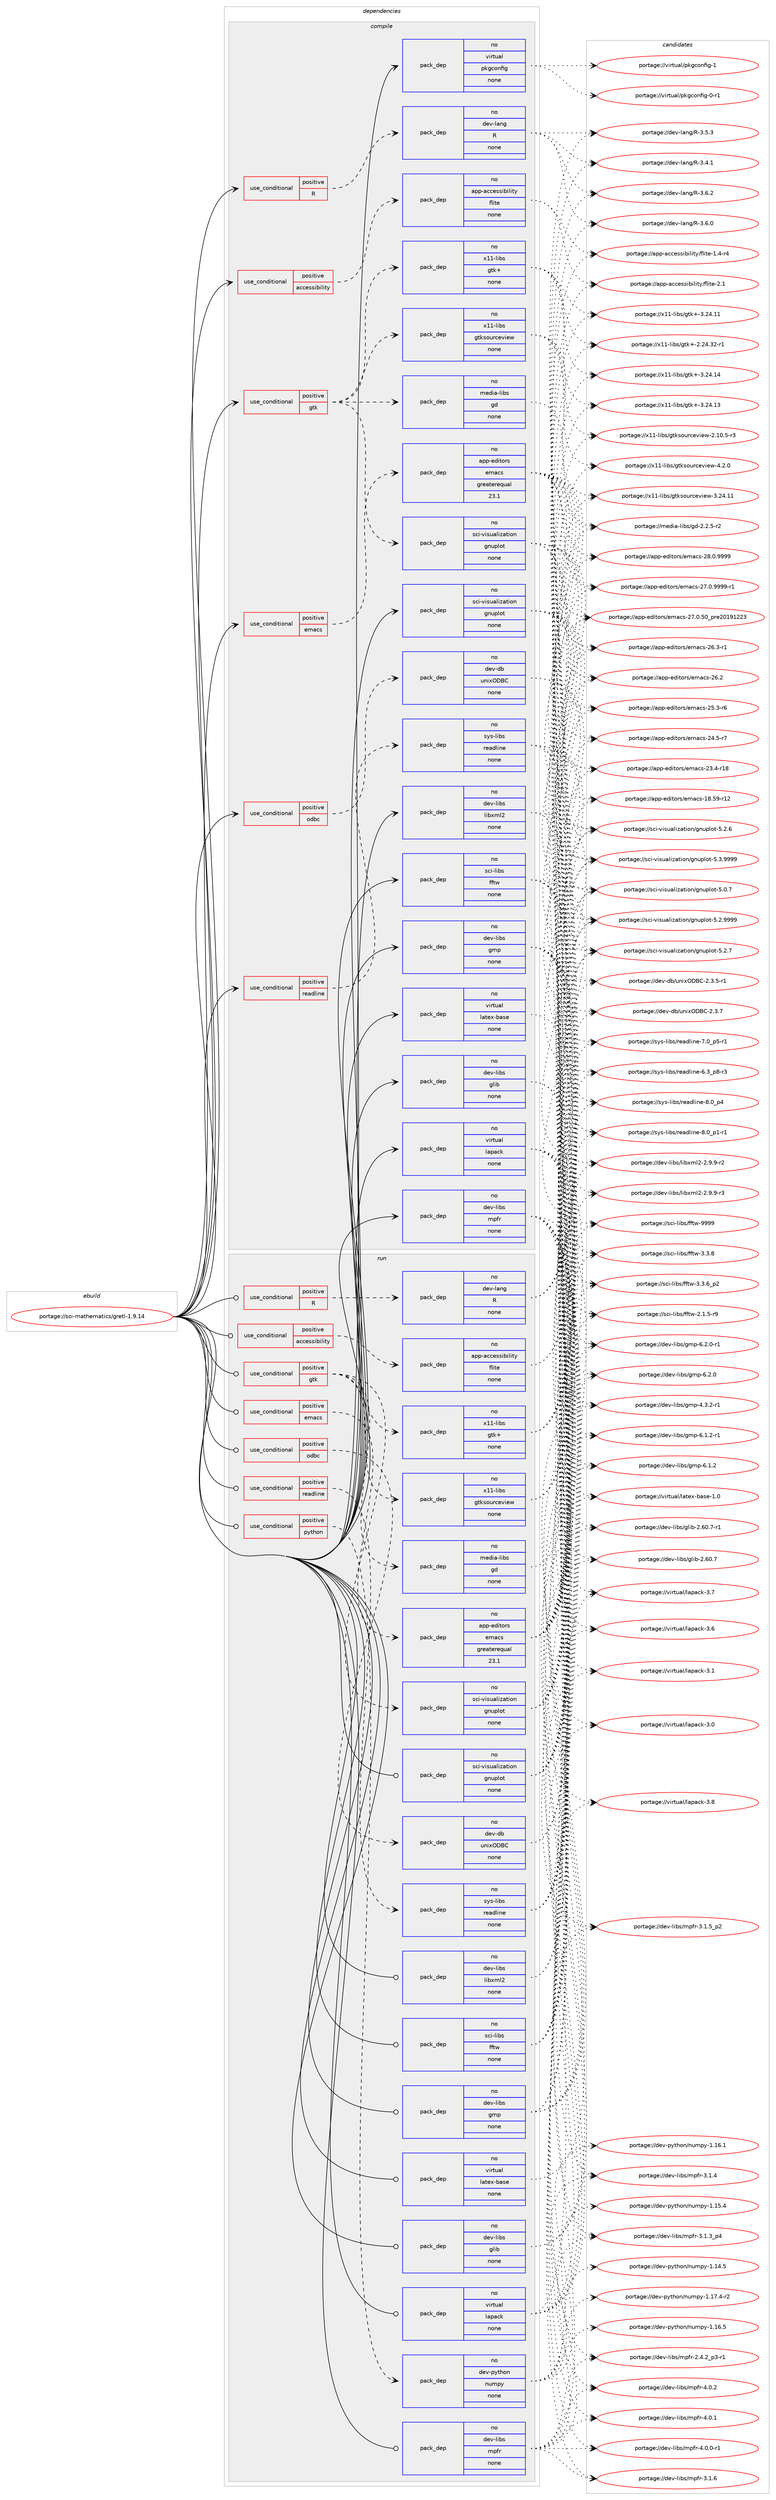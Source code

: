 digraph prolog {

# *************
# Graph options
# *************

newrank=true;
concentrate=true;
compound=true;
graph [rankdir=LR,fontname=Helvetica,fontsize=10,ranksep=1.5];#, ranksep=2.5, nodesep=0.2];
edge  [arrowhead=vee];
node  [fontname=Helvetica,fontsize=10];

# **********
# The ebuild
# **********

subgraph cluster_leftcol {
color=gray;
rank=same;
label=<<i>ebuild</i>>;
id [label="portage://sci-mathematics/gretl-1.9.14", color=red, width=4, href="../sci-mathematics/gretl-1.9.14.svg"];
}

# ****************
# The dependencies
# ****************

subgraph cluster_midcol {
color=gray;
label=<<i>dependencies</i>>;
subgraph cluster_compile {
fillcolor="#eeeeee";
style=filled;
label=<<i>compile</i>>;
subgraph cond15008 {
dependency77045 [label=<<TABLE BORDER="0" CELLBORDER="1" CELLSPACING="0" CELLPADDING="4"><TR><TD ROWSPAN="3" CELLPADDING="10">use_conditional</TD></TR><TR><TD>positive</TD></TR><TR><TD>R</TD></TR></TABLE>>, shape=none, color=red];
subgraph pack60636 {
dependency77046 [label=<<TABLE BORDER="0" CELLBORDER="1" CELLSPACING="0" CELLPADDING="4" WIDTH="220"><TR><TD ROWSPAN="6" CELLPADDING="30">pack_dep</TD></TR><TR><TD WIDTH="110">no</TD></TR><TR><TD>dev-lang</TD></TR><TR><TD>R</TD></TR><TR><TD>none</TD></TR><TR><TD></TD></TR></TABLE>>, shape=none, color=blue];
}
dependency77045:e -> dependency77046:w [weight=20,style="dashed",arrowhead="vee"];
}
id:e -> dependency77045:w [weight=20,style="solid",arrowhead="vee"];
subgraph cond15009 {
dependency77047 [label=<<TABLE BORDER="0" CELLBORDER="1" CELLSPACING="0" CELLPADDING="4"><TR><TD ROWSPAN="3" CELLPADDING="10">use_conditional</TD></TR><TR><TD>positive</TD></TR><TR><TD>accessibility</TD></TR></TABLE>>, shape=none, color=red];
subgraph pack60637 {
dependency77048 [label=<<TABLE BORDER="0" CELLBORDER="1" CELLSPACING="0" CELLPADDING="4" WIDTH="220"><TR><TD ROWSPAN="6" CELLPADDING="30">pack_dep</TD></TR><TR><TD WIDTH="110">no</TD></TR><TR><TD>app-accessibility</TD></TR><TR><TD>flite</TD></TR><TR><TD>none</TD></TR><TR><TD></TD></TR></TABLE>>, shape=none, color=blue];
}
dependency77047:e -> dependency77048:w [weight=20,style="dashed",arrowhead="vee"];
}
id:e -> dependency77047:w [weight=20,style="solid",arrowhead="vee"];
subgraph cond15010 {
dependency77049 [label=<<TABLE BORDER="0" CELLBORDER="1" CELLSPACING="0" CELLPADDING="4"><TR><TD ROWSPAN="3" CELLPADDING="10">use_conditional</TD></TR><TR><TD>positive</TD></TR><TR><TD>emacs</TD></TR></TABLE>>, shape=none, color=red];
subgraph pack60638 {
dependency77050 [label=<<TABLE BORDER="0" CELLBORDER="1" CELLSPACING="0" CELLPADDING="4" WIDTH="220"><TR><TD ROWSPAN="6" CELLPADDING="30">pack_dep</TD></TR><TR><TD WIDTH="110">no</TD></TR><TR><TD>app-editors</TD></TR><TR><TD>emacs</TD></TR><TR><TD>greaterequal</TD></TR><TR><TD>23.1</TD></TR></TABLE>>, shape=none, color=blue];
}
dependency77049:e -> dependency77050:w [weight=20,style="dashed",arrowhead="vee"];
}
id:e -> dependency77049:w [weight=20,style="solid",arrowhead="vee"];
subgraph cond15011 {
dependency77051 [label=<<TABLE BORDER="0" CELLBORDER="1" CELLSPACING="0" CELLPADDING="4"><TR><TD ROWSPAN="3" CELLPADDING="10">use_conditional</TD></TR><TR><TD>positive</TD></TR><TR><TD>gtk</TD></TR></TABLE>>, shape=none, color=red];
subgraph pack60639 {
dependency77052 [label=<<TABLE BORDER="0" CELLBORDER="1" CELLSPACING="0" CELLPADDING="4" WIDTH="220"><TR><TD ROWSPAN="6" CELLPADDING="30">pack_dep</TD></TR><TR><TD WIDTH="110">no</TD></TR><TR><TD>media-libs</TD></TR><TR><TD>gd</TD></TR><TR><TD>none</TD></TR><TR><TD></TD></TR></TABLE>>, shape=none, color=blue];
}
dependency77051:e -> dependency77052:w [weight=20,style="dashed",arrowhead="vee"];
subgraph pack60640 {
dependency77053 [label=<<TABLE BORDER="0" CELLBORDER="1" CELLSPACING="0" CELLPADDING="4" WIDTH="220"><TR><TD ROWSPAN="6" CELLPADDING="30">pack_dep</TD></TR><TR><TD WIDTH="110">no</TD></TR><TR><TD>sci-visualization</TD></TR><TR><TD>gnuplot</TD></TR><TR><TD>none</TD></TR><TR><TD></TD></TR></TABLE>>, shape=none, color=blue];
}
dependency77051:e -> dependency77053:w [weight=20,style="dashed",arrowhead="vee"];
subgraph pack60641 {
dependency77054 [label=<<TABLE BORDER="0" CELLBORDER="1" CELLSPACING="0" CELLPADDING="4" WIDTH="220"><TR><TD ROWSPAN="6" CELLPADDING="30">pack_dep</TD></TR><TR><TD WIDTH="110">no</TD></TR><TR><TD>x11-libs</TD></TR><TR><TD>gtk+</TD></TR><TR><TD>none</TD></TR><TR><TD></TD></TR></TABLE>>, shape=none, color=blue];
}
dependency77051:e -> dependency77054:w [weight=20,style="dashed",arrowhead="vee"];
subgraph pack60642 {
dependency77055 [label=<<TABLE BORDER="0" CELLBORDER="1" CELLSPACING="0" CELLPADDING="4" WIDTH="220"><TR><TD ROWSPAN="6" CELLPADDING="30">pack_dep</TD></TR><TR><TD WIDTH="110">no</TD></TR><TR><TD>x11-libs</TD></TR><TR><TD>gtksourceview</TD></TR><TR><TD>none</TD></TR><TR><TD></TD></TR></TABLE>>, shape=none, color=blue];
}
dependency77051:e -> dependency77055:w [weight=20,style="dashed",arrowhead="vee"];
}
id:e -> dependency77051:w [weight=20,style="solid",arrowhead="vee"];
subgraph cond15012 {
dependency77056 [label=<<TABLE BORDER="0" CELLBORDER="1" CELLSPACING="0" CELLPADDING="4"><TR><TD ROWSPAN="3" CELLPADDING="10">use_conditional</TD></TR><TR><TD>positive</TD></TR><TR><TD>odbc</TD></TR></TABLE>>, shape=none, color=red];
subgraph pack60643 {
dependency77057 [label=<<TABLE BORDER="0" CELLBORDER="1" CELLSPACING="0" CELLPADDING="4" WIDTH="220"><TR><TD ROWSPAN="6" CELLPADDING="30">pack_dep</TD></TR><TR><TD WIDTH="110">no</TD></TR><TR><TD>dev-db</TD></TR><TR><TD>unixODBC</TD></TR><TR><TD>none</TD></TR><TR><TD></TD></TR></TABLE>>, shape=none, color=blue];
}
dependency77056:e -> dependency77057:w [weight=20,style="dashed",arrowhead="vee"];
}
id:e -> dependency77056:w [weight=20,style="solid",arrowhead="vee"];
subgraph cond15013 {
dependency77058 [label=<<TABLE BORDER="0" CELLBORDER="1" CELLSPACING="0" CELLPADDING="4"><TR><TD ROWSPAN="3" CELLPADDING="10">use_conditional</TD></TR><TR><TD>positive</TD></TR><TR><TD>readline</TD></TR></TABLE>>, shape=none, color=red];
subgraph pack60644 {
dependency77059 [label=<<TABLE BORDER="0" CELLBORDER="1" CELLSPACING="0" CELLPADDING="4" WIDTH="220"><TR><TD ROWSPAN="6" CELLPADDING="30">pack_dep</TD></TR><TR><TD WIDTH="110">no</TD></TR><TR><TD>sys-libs</TD></TR><TR><TD>readline</TD></TR><TR><TD>none</TD></TR><TR><TD></TD></TR></TABLE>>, shape=none, color=blue];
}
dependency77058:e -> dependency77059:w [weight=20,style="dashed",arrowhead="vee"];
}
id:e -> dependency77058:w [weight=20,style="solid",arrowhead="vee"];
subgraph pack60645 {
dependency77060 [label=<<TABLE BORDER="0" CELLBORDER="1" CELLSPACING="0" CELLPADDING="4" WIDTH="220"><TR><TD ROWSPAN="6" CELLPADDING="30">pack_dep</TD></TR><TR><TD WIDTH="110">no</TD></TR><TR><TD>dev-libs</TD></TR><TR><TD>glib</TD></TR><TR><TD>none</TD></TR><TR><TD></TD></TR></TABLE>>, shape=none, color=blue];
}
id:e -> dependency77060:w [weight=20,style="solid",arrowhead="vee"];
subgraph pack60646 {
dependency77061 [label=<<TABLE BORDER="0" CELLBORDER="1" CELLSPACING="0" CELLPADDING="4" WIDTH="220"><TR><TD ROWSPAN="6" CELLPADDING="30">pack_dep</TD></TR><TR><TD WIDTH="110">no</TD></TR><TR><TD>dev-libs</TD></TR><TR><TD>gmp</TD></TR><TR><TD>none</TD></TR><TR><TD></TD></TR></TABLE>>, shape=none, color=blue];
}
id:e -> dependency77061:w [weight=20,style="solid",arrowhead="vee"];
subgraph pack60647 {
dependency77062 [label=<<TABLE BORDER="0" CELLBORDER="1" CELLSPACING="0" CELLPADDING="4" WIDTH="220"><TR><TD ROWSPAN="6" CELLPADDING="30">pack_dep</TD></TR><TR><TD WIDTH="110">no</TD></TR><TR><TD>dev-libs</TD></TR><TR><TD>libxml2</TD></TR><TR><TD>none</TD></TR><TR><TD></TD></TR></TABLE>>, shape=none, color=blue];
}
id:e -> dependency77062:w [weight=20,style="solid",arrowhead="vee"];
subgraph pack60648 {
dependency77063 [label=<<TABLE BORDER="0" CELLBORDER="1" CELLSPACING="0" CELLPADDING="4" WIDTH="220"><TR><TD ROWSPAN="6" CELLPADDING="30">pack_dep</TD></TR><TR><TD WIDTH="110">no</TD></TR><TR><TD>dev-libs</TD></TR><TR><TD>mpfr</TD></TR><TR><TD>none</TD></TR><TR><TD></TD></TR></TABLE>>, shape=none, color=blue];
}
id:e -> dependency77063:w [weight=20,style="solid",arrowhead="vee"];
subgraph pack60649 {
dependency77064 [label=<<TABLE BORDER="0" CELLBORDER="1" CELLSPACING="0" CELLPADDING="4" WIDTH="220"><TR><TD ROWSPAN="6" CELLPADDING="30">pack_dep</TD></TR><TR><TD WIDTH="110">no</TD></TR><TR><TD>sci-libs</TD></TR><TR><TD>fftw</TD></TR><TR><TD>none</TD></TR><TR><TD></TD></TR></TABLE>>, shape=none, color=blue];
}
id:e -> dependency77064:w [weight=20,style="solid",arrowhead="vee"];
subgraph pack60650 {
dependency77065 [label=<<TABLE BORDER="0" CELLBORDER="1" CELLSPACING="0" CELLPADDING="4" WIDTH="220"><TR><TD ROWSPAN="6" CELLPADDING="30">pack_dep</TD></TR><TR><TD WIDTH="110">no</TD></TR><TR><TD>sci-visualization</TD></TR><TR><TD>gnuplot</TD></TR><TR><TD>none</TD></TR><TR><TD></TD></TR></TABLE>>, shape=none, color=blue];
}
id:e -> dependency77065:w [weight=20,style="solid",arrowhead="vee"];
subgraph pack60651 {
dependency77066 [label=<<TABLE BORDER="0" CELLBORDER="1" CELLSPACING="0" CELLPADDING="4" WIDTH="220"><TR><TD ROWSPAN="6" CELLPADDING="30">pack_dep</TD></TR><TR><TD WIDTH="110">no</TD></TR><TR><TD>virtual</TD></TR><TR><TD>lapack</TD></TR><TR><TD>none</TD></TR><TR><TD></TD></TR></TABLE>>, shape=none, color=blue];
}
id:e -> dependency77066:w [weight=20,style="solid",arrowhead="vee"];
subgraph pack60652 {
dependency77067 [label=<<TABLE BORDER="0" CELLBORDER="1" CELLSPACING="0" CELLPADDING="4" WIDTH="220"><TR><TD ROWSPAN="6" CELLPADDING="30">pack_dep</TD></TR><TR><TD WIDTH="110">no</TD></TR><TR><TD>virtual</TD></TR><TR><TD>latex-base</TD></TR><TR><TD>none</TD></TR><TR><TD></TD></TR></TABLE>>, shape=none, color=blue];
}
id:e -> dependency77067:w [weight=20,style="solid",arrowhead="vee"];
subgraph pack60653 {
dependency77068 [label=<<TABLE BORDER="0" CELLBORDER="1" CELLSPACING="0" CELLPADDING="4" WIDTH="220"><TR><TD ROWSPAN="6" CELLPADDING="30">pack_dep</TD></TR><TR><TD WIDTH="110">no</TD></TR><TR><TD>virtual</TD></TR><TR><TD>pkgconfig</TD></TR><TR><TD>none</TD></TR><TR><TD></TD></TR></TABLE>>, shape=none, color=blue];
}
id:e -> dependency77068:w [weight=20,style="solid",arrowhead="vee"];
}
subgraph cluster_compileandrun {
fillcolor="#eeeeee";
style=filled;
label=<<i>compile and run</i>>;
}
subgraph cluster_run {
fillcolor="#eeeeee";
style=filled;
label=<<i>run</i>>;
subgraph cond15014 {
dependency77069 [label=<<TABLE BORDER="0" CELLBORDER="1" CELLSPACING="0" CELLPADDING="4"><TR><TD ROWSPAN="3" CELLPADDING="10">use_conditional</TD></TR><TR><TD>positive</TD></TR><TR><TD>R</TD></TR></TABLE>>, shape=none, color=red];
subgraph pack60654 {
dependency77070 [label=<<TABLE BORDER="0" CELLBORDER="1" CELLSPACING="0" CELLPADDING="4" WIDTH="220"><TR><TD ROWSPAN="6" CELLPADDING="30">pack_dep</TD></TR><TR><TD WIDTH="110">no</TD></TR><TR><TD>dev-lang</TD></TR><TR><TD>R</TD></TR><TR><TD>none</TD></TR><TR><TD></TD></TR></TABLE>>, shape=none, color=blue];
}
dependency77069:e -> dependency77070:w [weight=20,style="dashed",arrowhead="vee"];
}
id:e -> dependency77069:w [weight=20,style="solid",arrowhead="odot"];
subgraph cond15015 {
dependency77071 [label=<<TABLE BORDER="0" CELLBORDER="1" CELLSPACING="0" CELLPADDING="4"><TR><TD ROWSPAN="3" CELLPADDING="10">use_conditional</TD></TR><TR><TD>positive</TD></TR><TR><TD>accessibility</TD></TR></TABLE>>, shape=none, color=red];
subgraph pack60655 {
dependency77072 [label=<<TABLE BORDER="0" CELLBORDER="1" CELLSPACING="0" CELLPADDING="4" WIDTH="220"><TR><TD ROWSPAN="6" CELLPADDING="30">pack_dep</TD></TR><TR><TD WIDTH="110">no</TD></TR><TR><TD>app-accessibility</TD></TR><TR><TD>flite</TD></TR><TR><TD>none</TD></TR><TR><TD></TD></TR></TABLE>>, shape=none, color=blue];
}
dependency77071:e -> dependency77072:w [weight=20,style="dashed",arrowhead="vee"];
}
id:e -> dependency77071:w [weight=20,style="solid",arrowhead="odot"];
subgraph cond15016 {
dependency77073 [label=<<TABLE BORDER="0" CELLBORDER="1" CELLSPACING="0" CELLPADDING="4"><TR><TD ROWSPAN="3" CELLPADDING="10">use_conditional</TD></TR><TR><TD>positive</TD></TR><TR><TD>emacs</TD></TR></TABLE>>, shape=none, color=red];
subgraph pack60656 {
dependency77074 [label=<<TABLE BORDER="0" CELLBORDER="1" CELLSPACING="0" CELLPADDING="4" WIDTH="220"><TR><TD ROWSPAN="6" CELLPADDING="30">pack_dep</TD></TR><TR><TD WIDTH="110">no</TD></TR><TR><TD>app-editors</TD></TR><TR><TD>emacs</TD></TR><TR><TD>greaterequal</TD></TR><TR><TD>23.1</TD></TR></TABLE>>, shape=none, color=blue];
}
dependency77073:e -> dependency77074:w [weight=20,style="dashed",arrowhead="vee"];
}
id:e -> dependency77073:w [weight=20,style="solid",arrowhead="odot"];
subgraph cond15017 {
dependency77075 [label=<<TABLE BORDER="0" CELLBORDER="1" CELLSPACING="0" CELLPADDING="4"><TR><TD ROWSPAN="3" CELLPADDING="10">use_conditional</TD></TR><TR><TD>positive</TD></TR><TR><TD>gtk</TD></TR></TABLE>>, shape=none, color=red];
subgraph pack60657 {
dependency77076 [label=<<TABLE BORDER="0" CELLBORDER="1" CELLSPACING="0" CELLPADDING="4" WIDTH="220"><TR><TD ROWSPAN="6" CELLPADDING="30">pack_dep</TD></TR><TR><TD WIDTH="110">no</TD></TR><TR><TD>media-libs</TD></TR><TR><TD>gd</TD></TR><TR><TD>none</TD></TR><TR><TD></TD></TR></TABLE>>, shape=none, color=blue];
}
dependency77075:e -> dependency77076:w [weight=20,style="dashed",arrowhead="vee"];
subgraph pack60658 {
dependency77077 [label=<<TABLE BORDER="0" CELLBORDER="1" CELLSPACING="0" CELLPADDING="4" WIDTH="220"><TR><TD ROWSPAN="6" CELLPADDING="30">pack_dep</TD></TR><TR><TD WIDTH="110">no</TD></TR><TR><TD>sci-visualization</TD></TR><TR><TD>gnuplot</TD></TR><TR><TD>none</TD></TR><TR><TD></TD></TR></TABLE>>, shape=none, color=blue];
}
dependency77075:e -> dependency77077:w [weight=20,style="dashed",arrowhead="vee"];
subgraph pack60659 {
dependency77078 [label=<<TABLE BORDER="0" CELLBORDER="1" CELLSPACING="0" CELLPADDING="4" WIDTH="220"><TR><TD ROWSPAN="6" CELLPADDING="30">pack_dep</TD></TR><TR><TD WIDTH="110">no</TD></TR><TR><TD>x11-libs</TD></TR><TR><TD>gtk+</TD></TR><TR><TD>none</TD></TR><TR><TD></TD></TR></TABLE>>, shape=none, color=blue];
}
dependency77075:e -> dependency77078:w [weight=20,style="dashed",arrowhead="vee"];
subgraph pack60660 {
dependency77079 [label=<<TABLE BORDER="0" CELLBORDER="1" CELLSPACING="0" CELLPADDING="4" WIDTH="220"><TR><TD ROWSPAN="6" CELLPADDING="30">pack_dep</TD></TR><TR><TD WIDTH="110">no</TD></TR><TR><TD>x11-libs</TD></TR><TR><TD>gtksourceview</TD></TR><TR><TD>none</TD></TR><TR><TD></TD></TR></TABLE>>, shape=none, color=blue];
}
dependency77075:e -> dependency77079:w [weight=20,style="dashed",arrowhead="vee"];
}
id:e -> dependency77075:w [weight=20,style="solid",arrowhead="odot"];
subgraph cond15018 {
dependency77080 [label=<<TABLE BORDER="0" CELLBORDER="1" CELLSPACING="0" CELLPADDING="4"><TR><TD ROWSPAN="3" CELLPADDING="10">use_conditional</TD></TR><TR><TD>positive</TD></TR><TR><TD>odbc</TD></TR></TABLE>>, shape=none, color=red];
subgraph pack60661 {
dependency77081 [label=<<TABLE BORDER="0" CELLBORDER="1" CELLSPACING="0" CELLPADDING="4" WIDTH="220"><TR><TD ROWSPAN="6" CELLPADDING="30">pack_dep</TD></TR><TR><TD WIDTH="110">no</TD></TR><TR><TD>dev-db</TD></TR><TR><TD>unixODBC</TD></TR><TR><TD>none</TD></TR><TR><TD></TD></TR></TABLE>>, shape=none, color=blue];
}
dependency77080:e -> dependency77081:w [weight=20,style="dashed",arrowhead="vee"];
}
id:e -> dependency77080:w [weight=20,style="solid",arrowhead="odot"];
subgraph cond15019 {
dependency77082 [label=<<TABLE BORDER="0" CELLBORDER="1" CELLSPACING="0" CELLPADDING="4"><TR><TD ROWSPAN="3" CELLPADDING="10">use_conditional</TD></TR><TR><TD>positive</TD></TR><TR><TD>python</TD></TR></TABLE>>, shape=none, color=red];
subgraph pack60662 {
dependency77083 [label=<<TABLE BORDER="0" CELLBORDER="1" CELLSPACING="0" CELLPADDING="4" WIDTH="220"><TR><TD ROWSPAN="6" CELLPADDING="30">pack_dep</TD></TR><TR><TD WIDTH="110">no</TD></TR><TR><TD>dev-python</TD></TR><TR><TD>numpy</TD></TR><TR><TD>none</TD></TR><TR><TD></TD></TR></TABLE>>, shape=none, color=blue];
}
dependency77082:e -> dependency77083:w [weight=20,style="dashed",arrowhead="vee"];
}
id:e -> dependency77082:w [weight=20,style="solid",arrowhead="odot"];
subgraph cond15020 {
dependency77084 [label=<<TABLE BORDER="0" CELLBORDER="1" CELLSPACING="0" CELLPADDING="4"><TR><TD ROWSPAN="3" CELLPADDING="10">use_conditional</TD></TR><TR><TD>positive</TD></TR><TR><TD>readline</TD></TR></TABLE>>, shape=none, color=red];
subgraph pack60663 {
dependency77085 [label=<<TABLE BORDER="0" CELLBORDER="1" CELLSPACING="0" CELLPADDING="4" WIDTH="220"><TR><TD ROWSPAN="6" CELLPADDING="30">pack_dep</TD></TR><TR><TD WIDTH="110">no</TD></TR><TR><TD>sys-libs</TD></TR><TR><TD>readline</TD></TR><TR><TD>none</TD></TR><TR><TD></TD></TR></TABLE>>, shape=none, color=blue];
}
dependency77084:e -> dependency77085:w [weight=20,style="dashed",arrowhead="vee"];
}
id:e -> dependency77084:w [weight=20,style="solid",arrowhead="odot"];
subgraph pack60664 {
dependency77086 [label=<<TABLE BORDER="0" CELLBORDER="1" CELLSPACING="0" CELLPADDING="4" WIDTH="220"><TR><TD ROWSPAN="6" CELLPADDING="30">pack_dep</TD></TR><TR><TD WIDTH="110">no</TD></TR><TR><TD>dev-libs</TD></TR><TR><TD>glib</TD></TR><TR><TD>none</TD></TR><TR><TD></TD></TR></TABLE>>, shape=none, color=blue];
}
id:e -> dependency77086:w [weight=20,style="solid",arrowhead="odot"];
subgraph pack60665 {
dependency77087 [label=<<TABLE BORDER="0" CELLBORDER="1" CELLSPACING="0" CELLPADDING="4" WIDTH="220"><TR><TD ROWSPAN="6" CELLPADDING="30">pack_dep</TD></TR><TR><TD WIDTH="110">no</TD></TR><TR><TD>dev-libs</TD></TR><TR><TD>gmp</TD></TR><TR><TD>none</TD></TR><TR><TD></TD></TR></TABLE>>, shape=none, color=blue];
}
id:e -> dependency77087:w [weight=20,style="solid",arrowhead="odot"];
subgraph pack60666 {
dependency77088 [label=<<TABLE BORDER="0" CELLBORDER="1" CELLSPACING="0" CELLPADDING="4" WIDTH="220"><TR><TD ROWSPAN="6" CELLPADDING="30">pack_dep</TD></TR><TR><TD WIDTH="110">no</TD></TR><TR><TD>dev-libs</TD></TR><TR><TD>libxml2</TD></TR><TR><TD>none</TD></TR><TR><TD></TD></TR></TABLE>>, shape=none, color=blue];
}
id:e -> dependency77088:w [weight=20,style="solid",arrowhead="odot"];
subgraph pack60667 {
dependency77089 [label=<<TABLE BORDER="0" CELLBORDER="1" CELLSPACING="0" CELLPADDING="4" WIDTH="220"><TR><TD ROWSPAN="6" CELLPADDING="30">pack_dep</TD></TR><TR><TD WIDTH="110">no</TD></TR><TR><TD>dev-libs</TD></TR><TR><TD>mpfr</TD></TR><TR><TD>none</TD></TR><TR><TD></TD></TR></TABLE>>, shape=none, color=blue];
}
id:e -> dependency77089:w [weight=20,style="solid",arrowhead="odot"];
subgraph pack60668 {
dependency77090 [label=<<TABLE BORDER="0" CELLBORDER="1" CELLSPACING="0" CELLPADDING="4" WIDTH="220"><TR><TD ROWSPAN="6" CELLPADDING="30">pack_dep</TD></TR><TR><TD WIDTH="110">no</TD></TR><TR><TD>sci-libs</TD></TR><TR><TD>fftw</TD></TR><TR><TD>none</TD></TR><TR><TD></TD></TR></TABLE>>, shape=none, color=blue];
}
id:e -> dependency77090:w [weight=20,style="solid",arrowhead="odot"];
subgraph pack60669 {
dependency77091 [label=<<TABLE BORDER="0" CELLBORDER="1" CELLSPACING="0" CELLPADDING="4" WIDTH="220"><TR><TD ROWSPAN="6" CELLPADDING="30">pack_dep</TD></TR><TR><TD WIDTH="110">no</TD></TR><TR><TD>sci-visualization</TD></TR><TR><TD>gnuplot</TD></TR><TR><TD>none</TD></TR><TR><TD></TD></TR></TABLE>>, shape=none, color=blue];
}
id:e -> dependency77091:w [weight=20,style="solid",arrowhead="odot"];
subgraph pack60670 {
dependency77092 [label=<<TABLE BORDER="0" CELLBORDER="1" CELLSPACING="0" CELLPADDING="4" WIDTH="220"><TR><TD ROWSPAN="6" CELLPADDING="30">pack_dep</TD></TR><TR><TD WIDTH="110">no</TD></TR><TR><TD>virtual</TD></TR><TR><TD>lapack</TD></TR><TR><TD>none</TD></TR><TR><TD></TD></TR></TABLE>>, shape=none, color=blue];
}
id:e -> dependency77092:w [weight=20,style="solid",arrowhead="odot"];
subgraph pack60671 {
dependency77093 [label=<<TABLE BORDER="0" CELLBORDER="1" CELLSPACING="0" CELLPADDING="4" WIDTH="220"><TR><TD ROWSPAN="6" CELLPADDING="30">pack_dep</TD></TR><TR><TD WIDTH="110">no</TD></TR><TR><TD>virtual</TD></TR><TR><TD>latex-base</TD></TR><TR><TD>none</TD></TR><TR><TD></TD></TR></TABLE>>, shape=none, color=blue];
}
id:e -> dependency77093:w [weight=20,style="solid",arrowhead="odot"];
}
}

# **************
# The candidates
# **************

subgraph cluster_choices {
rank=same;
color=gray;
label=<<i>candidates</i>>;

subgraph choice60636 {
color=black;
nodesep=1;
choice10010111845108971101034782455146544650 [label="portage://dev-lang/R-3.6.2", color=red, width=4,href="../dev-lang/R-3.6.2.svg"];
choice10010111845108971101034782455146544648 [label="portage://dev-lang/R-3.6.0", color=red, width=4,href="../dev-lang/R-3.6.0.svg"];
choice10010111845108971101034782455146534651 [label="portage://dev-lang/R-3.5.3", color=red, width=4,href="../dev-lang/R-3.5.3.svg"];
choice10010111845108971101034782455146524649 [label="portage://dev-lang/R-3.4.1", color=red, width=4,href="../dev-lang/R-3.4.1.svg"];
dependency77046:e -> choice10010111845108971101034782455146544650:w [style=dotted,weight="100"];
dependency77046:e -> choice10010111845108971101034782455146544648:w [style=dotted,weight="100"];
dependency77046:e -> choice10010111845108971101034782455146534651:w [style=dotted,weight="100"];
dependency77046:e -> choice10010111845108971101034782455146524649:w [style=dotted,weight="100"];
}
subgraph choice60637 {
color=black;
nodesep=1;
choice9711211245979999101115115105981051081051161214710210810511610145504649 [label="portage://app-accessibility/flite-2.1", color=red, width=4,href="../app-accessibility/flite-2.1.svg"];
choice97112112459799991011151151059810510810511612147102108105116101454946524511452 [label="portage://app-accessibility/flite-1.4-r4", color=red, width=4,href="../app-accessibility/flite-1.4-r4.svg"];
dependency77048:e -> choice9711211245979999101115115105981051081051161214710210810511610145504649:w [style=dotted,weight="100"];
dependency77048:e -> choice97112112459799991011151151059810510810511612147102108105116101454946524511452:w [style=dotted,weight="100"];
}
subgraph choice60638 {
color=black;
nodesep=1;
choice971121124510110010511611111411547101109979911545505646484657575757 [label="portage://app-editors/emacs-28.0.9999", color=red, width=4,href="../app-editors/emacs-28.0.9999.svg"];
choice9711211245101100105116111114115471011099799115455055464846575757574511449 [label="portage://app-editors/emacs-27.0.9999-r1", color=red, width=4,href="../app-editors/emacs-27.0.9999-r1.svg"];
choice97112112451011001051161111141154710110997991154550554648465348951121141015048495749505051 [label="portage://app-editors/emacs-27.0.50_pre20191223", color=red, width=4,href="../app-editors/emacs-27.0.50_pre20191223.svg"];
choice971121124510110010511611111411547101109979911545505446514511449 [label="portage://app-editors/emacs-26.3-r1", color=red, width=4,href="../app-editors/emacs-26.3-r1.svg"];
choice97112112451011001051161111141154710110997991154550544650 [label="portage://app-editors/emacs-26.2", color=red, width=4,href="../app-editors/emacs-26.2.svg"];
choice971121124510110010511611111411547101109979911545505346514511454 [label="portage://app-editors/emacs-25.3-r6", color=red, width=4,href="../app-editors/emacs-25.3-r6.svg"];
choice971121124510110010511611111411547101109979911545505246534511455 [label="portage://app-editors/emacs-24.5-r7", color=red, width=4,href="../app-editors/emacs-24.5-r7.svg"];
choice97112112451011001051161111141154710110997991154550514652451144956 [label="portage://app-editors/emacs-23.4-r18", color=red, width=4,href="../app-editors/emacs-23.4-r18.svg"];
choice9711211245101100105116111114115471011099799115454956465357451144950 [label="portage://app-editors/emacs-18.59-r12", color=red, width=4,href="../app-editors/emacs-18.59-r12.svg"];
dependency77050:e -> choice971121124510110010511611111411547101109979911545505646484657575757:w [style=dotted,weight="100"];
dependency77050:e -> choice9711211245101100105116111114115471011099799115455055464846575757574511449:w [style=dotted,weight="100"];
dependency77050:e -> choice97112112451011001051161111141154710110997991154550554648465348951121141015048495749505051:w [style=dotted,weight="100"];
dependency77050:e -> choice971121124510110010511611111411547101109979911545505446514511449:w [style=dotted,weight="100"];
dependency77050:e -> choice97112112451011001051161111141154710110997991154550544650:w [style=dotted,weight="100"];
dependency77050:e -> choice971121124510110010511611111411547101109979911545505346514511454:w [style=dotted,weight="100"];
dependency77050:e -> choice971121124510110010511611111411547101109979911545505246534511455:w [style=dotted,weight="100"];
dependency77050:e -> choice97112112451011001051161111141154710110997991154550514652451144956:w [style=dotted,weight="100"];
dependency77050:e -> choice9711211245101100105116111114115471011099799115454956465357451144950:w [style=dotted,weight="100"];
}
subgraph choice60639 {
color=black;
nodesep=1;
choice109101100105974510810598115471031004550465046534511450 [label="portage://media-libs/gd-2.2.5-r2", color=red, width=4,href="../media-libs/gd-2.2.5-r2.svg"];
dependency77052:e -> choice109101100105974510810598115471031004550465046534511450:w [style=dotted,weight="100"];
}
subgraph choice60640 {
color=black;
nodesep=1;
choice1159910545118105115117971081051229711610511111047103110117112108111116455346514657575757 [label="portage://sci-visualization/gnuplot-5.3.9999", color=red, width=4,href="../sci-visualization/gnuplot-5.3.9999.svg"];
choice1159910545118105115117971081051229711610511111047103110117112108111116455346504657575757 [label="portage://sci-visualization/gnuplot-5.2.9999", color=red, width=4,href="../sci-visualization/gnuplot-5.2.9999.svg"];
choice1159910545118105115117971081051229711610511111047103110117112108111116455346504655 [label="portage://sci-visualization/gnuplot-5.2.7", color=red, width=4,href="../sci-visualization/gnuplot-5.2.7.svg"];
choice1159910545118105115117971081051229711610511111047103110117112108111116455346504654 [label="portage://sci-visualization/gnuplot-5.2.6", color=red, width=4,href="../sci-visualization/gnuplot-5.2.6.svg"];
choice1159910545118105115117971081051229711610511111047103110117112108111116455346484655 [label="portage://sci-visualization/gnuplot-5.0.7", color=red, width=4,href="../sci-visualization/gnuplot-5.0.7.svg"];
dependency77053:e -> choice1159910545118105115117971081051229711610511111047103110117112108111116455346514657575757:w [style=dotted,weight="100"];
dependency77053:e -> choice1159910545118105115117971081051229711610511111047103110117112108111116455346504657575757:w [style=dotted,weight="100"];
dependency77053:e -> choice1159910545118105115117971081051229711610511111047103110117112108111116455346504655:w [style=dotted,weight="100"];
dependency77053:e -> choice1159910545118105115117971081051229711610511111047103110117112108111116455346504654:w [style=dotted,weight="100"];
dependency77053:e -> choice1159910545118105115117971081051229711610511111047103110117112108111116455346484655:w [style=dotted,weight="100"];
}
subgraph choice60641 {
color=black;
nodesep=1;
choice1204949451081059811547103116107434551465052464952 [label="portage://x11-libs/gtk+-3.24.14", color=red, width=4,href="../x11-libs/gtk+-3.24.14.svg"];
choice1204949451081059811547103116107434551465052464951 [label="portage://x11-libs/gtk+-3.24.13", color=red, width=4,href="../x11-libs/gtk+-3.24.13.svg"];
choice1204949451081059811547103116107434551465052464949 [label="portage://x11-libs/gtk+-3.24.11", color=red, width=4,href="../x11-libs/gtk+-3.24.11.svg"];
choice12049494510810598115471031161074345504650524651504511449 [label="portage://x11-libs/gtk+-2.24.32-r1", color=red, width=4,href="../x11-libs/gtk+-2.24.32-r1.svg"];
dependency77054:e -> choice1204949451081059811547103116107434551465052464952:w [style=dotted,weight="100"];
dependency77054:e -> choice1204949451081059811547103116107434551465052464951:w [style=dotted,weight="100"];
dependency77054:e -> choice1204949451081059811547103116107434551465052464949:w [style=dotted,weight="100"];
dependency77054:e -> choice12049494510810598115471031161074345504650524651504511449:w [style=dotted,weight="100"];
}
subgraph choice60642 {
color=black;
nodesep=1;
choice120494945108105981154710311610711511111711499101118105101119455246504648 [label="portage://x11-libs/gtksourceview-4.2.0", color=red, width=4,href="../x11-libs/gtksourceview-4.2.0.svg"];
choice1204949451081059811547103116107115111117114991011181051011194551465052464949 [label="portage://x11-libs/gtksourceview-3.24.11", color=red, width=4,href="../x11-libs/gtksourceview-3.24.11.svg"];
choice120494945108105981154710311610711511111711499101118105101119455046494846534511451 [label="portage://x11-libs/gtksourceview-2.10.5-r3", color=red, width=4,href="../x11-libs/gtksourceview-2.10.5-r3.svg"];
dependency77055:e -> choice120494945108105981154710311610711511111711499101118105101119455246504648:w [style=dotted,weight="100"];
dependency77055:e -> choice1204949451081059811547103116107115111117114991011181051011194551465052464949:w [style=dotted,weight="100"];
dependency77055:e -> choice120494945108105981154710311610711511111711499101118105101119455046494846534511451:w [style=dotted,weight="100"];
}
subgraph choice60643 {
color=black;
nodesep=1;
choice10010111845100984711711010512079686667455046514655 [label="portage://dev-db/unixODBC-2.3.7", color=red, width=4,href="../dev-db/unixODBC-2.3.7.svg"];
choice100101118451009847117110105120796866674550465146534511449 [label="portage://dev-db/unixODBC-2.3.5-r1", color=red, width=4,href="../dev-db/unixODBC-2.3.5-r1.svg"];
dependency77057:e -> choice10010111845100984711711010512079686667455046514655:w [style=dotted,weight="100"];
dependency77057:e -> choice100101118451009847117110105120796866674550465146534511449:w [style=dotted,weight="100"];
}
subgraph choice60644 {
color=black;
nodesep=1;
choice11512111545108105981154711410197100108105110101455646489511252 [label="portage://sys-libs/readline-8.0_p4", color=red, width=4,href="../sys-libs/readline-8.0_p4.svg"];
choice115121115451081059811547114101971001081051101014556464895112494511449 [label="portage://sys-libs/readline-8.0_p1-r1", color=red, width=4,href="../sys-libs/readline-8.0_p1-r1.svg"];
choice115121115451081059811547114101971001081051101014555464895112534511449 [label="portage://sys-libs/readline-7.0_p5-r1", color=red, width=4,href="../sys-libs/readline-7.0_p5-r1.svg"];
choice115121115451081059811547114101971001081051101014554465195112564511451 [label="portage://sys-libs/readline-6.3_p8-r3", color=red, width=4,href="../sys-libs/readline-6.3_p8-r3.svg"];
dependency77059:e -> choice11512111545108105981154711410197100108105110101455646489511252:w [style=dotted,weight="100"];
dependency77059:e -> choice115121115451081059811547114101971001081051101014556464895112494511449:w [style=dotted,weight="100"];
dependency77059:e -> choice115121115451081059811547114101971001081051101014555464895112534511449:w [style=dotted,weight="100"];
dependency77059:e -> choice115121115451081059811547114101971001081051101014554465195112564511451:w [style=dotted,weight="100"];
}
subgraph choice60645 {
color=black;
nodesep=1;
choice10010111845108105981154710310810598455046544846554511449 [label="portage://dev-libs/glib-2.60.7-r1", color=red, width=4,href="../dev-libs/glib-2.60.7-r1.svg"];
choice1001011184510810598115471031081059845504654484655 [label="portage://dev-libs/glib-2.60.7", color=red, width=4,href="../dev-libs/glib-2.60.7.svg"];
dependency77060:e -> choice10010111845108105981154710310810598455046544846554511449:w [style=dotted,weight="100"];
dependency77060:e -> choice1001011184510810598115471031081059845504654484655:w [style=dotted,weight="100"];
}
subgraph choice60646 {
color=black;
nodesep=1;
choice1001011184510810598115471031091124554465046484511449 [label="portage://dev-libs/gmp-6.2.0-r1", color=red, width=4,href="../dev-libs/gmp-6.2.0-r1.svg"];
choice100101118451081059811547103109112455446504648 [label="portage://dev-libs/gmp-6.2.0", color=red, width=4,href="../dev-libs/gmp-6.2.0.svg"];
choice1001011184510810598115471031091124554464946504511449 [label="portage://dev-libs/gmp-6.1.2-r1", color=red, width=4,href="../dev-libs/gmp-6.1.2-r1.svg"];
choice100101118451081059811547103109112455446494650 [label="portage://dev-libs/gmp-6.1.2", color=red, width=4,href="../dev-libs/gmp-6.1.2.svg"];
choice1001011184510810598115471031091124552465146504511449 [label="portage://dev-libs/gmp-4.3.2-r1", color=red, width=4,href="../dev-libs/gmp-4.3.2-r1.svg"];
dependency77061:e -> choice1001011184510810598115471031091124554465046484511449:w [style=dotted,weight="100"];
dependency77061:e -> choice100101118451081059811547103109112455446504648:w [style=dotted,weight="100"];
dependency77061:e -> choice1001011184510810598115471031091124554464946504511449:w [style=dotted,weight="100"];
dependency77061:e -> choice100101118451081059811547103109112455446494650:w [style=dotted,weight="100"];
dependency77061:e -> choice1001011184510810598115471031091124552465146504511449:w [style=dotted,weight="100"];
}
subgraph choice60647 {
color=black;
nodesep=1;
choice10010111845108105981154710810598120109108504550465746574511451 [label="portage://dev-libs/libxml2-2.9.9-r3", color=red, width=4,href="../dev-libs/libxml2-2.9.9-r3.svg"];
choice10010111845108105981154710810598120109108504550465746574511450 [label="portage://dev-libs/libxml2-2.9.9-r2", color=red, width=4,href="../dev-libs/libxml2-2.9.9-r2.svg"];
dependency77062:e -> choice10010111845108105981154710810598120109108504550465746574511451:w [style=dotted,weight="100"];
dependency77062:e -> choice10010111845108105981154710810598120109108504550465746574511450:w [style=dotted,weight="100"];
}
subgraph choice60648 {
color=black;
nodesep=1;
choice100101118451081059811547109112102114455246484650 [label="portage://dev-libs/mpfr-4.0.2", color=red, width=4,href="../dev-libs/mpfr-4.0.2.svg"];
choice100101118451081059811547109112102114455246484649 [label="portage://dev-libs/mpfr-4.0.1", color=red, width=4,href="../dev-libs/mpfr-4.0.1.svg"];
choice1001011184510810598115471091121021144552464846484511449 [label="portage://dev-libs/mpfr-4.0.0-r1", color=red, width=4,href="../dev-libs/mpfr-4.0.0-r1.svg"];
choice100101118451081059811547109112102114455146494654 [label="portage://dev-libs/mpfr-3.1.6", color=red, width=4,href="../dev-libs/mpfr-3.1.6.svg"];
choice1001011184510810598115471091121021144551464946539511250 [label="portage://dev-libs/mpfr-3.1.5_p2", color=red, width=4,href="../dev-libs/mpfr-3.1.5_p2.svg"];
choice100101118451081059811547109112102114455146494652 [label="portage://dev-libs/mpfr-3.1.4", color=red, width=4,href="../dev-libs/mpfr-3.1.4.svg"];
choice1001011184510810598115471091121021144551464946519511252 [label="portage://dev-libs/mpfr-3.1.3_p4", color=red, width=4,href="../dev-libs/mpfr-3.1.3_p4.svg"];
choice10010111845108105981154710911210211445504652465095112514511449 [label="portage://dev-libs/mpfr-2.4.2_p3-r1", color=red, width=4,href="../dev-libs/mpfr-2.4.2_p3-r1.svg"];
dependency77063:e -> choice100101118451081059811547109112102114455246484650:w [style=dotted,weight="100"];
dependency77063:e -> choice100101118451081059811547109112102114455246484649:w [style=dotted,weight="100"];
dependency77063:e -> choice1001011184510810598115471091121021144552464846484511449:w [style=dotted,weight="100"];
dependency77063:e -> choice100101118451081059811547109112102114455146494654:w [style=dotted,weight="100"];
dependency77063:e -> choice1001011184510810598115471091121021144551464946539511250:w [style=dotted,weight="100"];
dependency77063:e -> choice100101118451081059811547109112102114455146494652:w [style=dotted,weight="100"];
dependency77063:e -> choice1001011184510810598115471091121021144551464946519511252:w [style=dotted,weight="100"];
dependency77063:e -> choice10010111845108105981154710911210211445504652465095112514511449:w [style=dotted,weight="100"];
}
subgraph choice60649 {
color=black;
nodesep=1;
choice115991054510810598115471021021161194557575757 [label="portage://sci-libs/fftw-9999", color=red, width=4,href="../sci-libs/fftw-9999.svg"];
choice11599105451081059811547102102116119455146514656 [label="portage://sci-libs/fftw-3.3.8", color=red, width=4,href="../sci-libs/fftw-3.3.8.svg"];
choice115991054510810598115471021021161194551465146549511250 [label="portage://sci-libs/fftw-3.3.6_p2", color=red, width=4,href="../sci-libs/fftw-3.3.6_p2.svg"];
choice115991054510810598115471021021161194550464946534511457 [label="portage://sci-libs/fftw-2.1.5-r9", color=red, width=4,href="../sci-libs/fftw-2.1.5-r9.svg"];
dependency77064:e -> choice115991054510810598115471021021161194557575757:w [style=dotted,weight="100"];
dependency77064:e -> choice11599105451081059811547102102116119455146514656:w [style=dotted,weight="100"];
dependency77064:e -> choice115991054510810598115471021021161194551465146549511250:w [style=dotted,weight="100"];
dependency77064:e -> choice115991054510810598115471021021161194550464946534511457:w [style=dotted,weight="100"];
}
subgraph choice60650 {
color=black;
nodesep=1;
choice1159910545118105115117971081051229711610511111047103110117112108111116455346514657575757 [label="portage://sci-visualization/gnuplot-5.3.9999", color=red, width=4,href="../sci-visualization/gnuplot-5.3.9999.svg"];
choice1159910545118105115117971081051229711610511111047103110117112108111116455346504657575757 [label="portage://sci-visualization/gnuplot-5.2.9999", color=red, width=4,href="../sci-visualization/gnuplot-5.2.9999.svg"];
choice1159910545118105115117971081051229711610511111047103110117112108111116455346504655 [label="portage://sci-visualization/gnuplot-5.2.7", color=red, width=4,href="../sci-visualization/gnuplot-5.2.7.svg"];
choice1159910545118105115117971081051229711610511111047103110117112108111116455346504654 [label="portage://sci-visualization/gnuplot-5.2.6", color=red, width=4,href="../sci-visualization/gnuplot-5.2.6.svg"];
choice1159910545118105115117971081051229711610511111047103110117112108111116455346484655 [label="portage://sci-visualization/gnuplot-5.0.7", color=red, width=4,href="../sci-visualization/gnuplot-5.0.7.svg"];
dependency77065:e -> choice1159910545118105115117971081051229711610511111047103110117112108111116455346514657575757:w [style=dotted,weight="100"];
dependency77065:e -> choice1159910545118105115117971081051229711610511111047103110117112108111116455346504657575757:w [style=dotted,weight="100"];
dependency77065:e -> choice1159910545118105115117971081051229711610511111047103110117112108111116455346504655:w [style=dotted,weight="100"];
dependency77065:e -> choice1159910545118105115117971081051229711610511111047103110117112108111116455346504654:w [style=dotted,weight="100"];
dependency77065:e -> choice1159910545118105115117971081051229711610511111047103110117112108111116455346484655:w [style=dotted,weight="100"];
}
subgraph choice60651 {
color=black;
nodesep=1;
choice118105114116117971084710897112979910745514656 [label="portage://virtual/lapack-3.8", color=red, width=4,href="../virtual/lapack-3.8.svg"];
choice118105114116117971084710897112979910745514655 [label="portage://virtual/lapack-3.7", color=red, width=4,href="../virtual/lapack-3.7.svg"];
choice118105114116117971084710897112979910745514654 [label="portage://virtual/lapack-3.6", color=red, width=4,href="../virtual/lapack-3.6.svg"];
choice118105114116117971084710897112979910745514649 [label="portage://virtual/lapack-3.1", color=red, width=4,href="../virtual/lapack-3.1.svg"];
choice118105114116117971084710897112979910745514648 [label="portage://virtual/lapack-3.0", color=red, width=4,href="../virtual/lapack-3.0.svg"];
dependency77066:e -> choice118105114116117971084710897112979910745514656:w [style=dotted,weight="100"];
dependency77066:e -> choice118105114116117971084710897112979910745514655:w [style=dotted,weight="100"];
dependency77066:e -> choice118105114116117971084710897112979910745514654:w [style=dotted,weight="100"];
dependency77066:e -> choice118105114116117971084710897112979910745514649:w [style=dotted,weight="100"];
dependency77066:e -> choice118105114116117971084710897112979910745514648:w [style=dotted,weight="100"];
}
subgraph choice60652 {
color=black;
nodesep=1;
choice11810511411611797108471089711610112045989711510145494648 [label="portage://virtual/latex-base-1.0", color=red, width=4,href="../virtual/latex-base-1.0.svg"];
dependency77067:e -> choice11810511411611797108471089711610112045989711510145494648:w [style=dotted,weight="100"];
}
subgraph choice60653 {
color=black;
nodesep=1;
choice1181051141161179710847112107103991111101021051034549 [label="portage://virtual/pkgconfig-1", color=red, width=4,href="../virtual/pkgconfig-1.svg"];
choice11810511411611797108471121071039911111010210510345484511449 [label="portage://virtual/pkgconfig-0-r1", color=red, width=4,href="../virtual/pkgconfig-0-r1.svg"];
dependency77068:e -> choice1181051141161179710847112107103991111101021051034549:w [style=dotted,weight="100"];
dependency77068:e -> choice11810511411611797108471121071039911111010210510345484511449:w [style=dotted,weight="100"];
}
subgraph choice60654 {
color=black;
nodesep=1;
choice10010111845108971101034782455146544650 [label="portage://dev-lang/R-3.6.2", color=red, width=4,href="../dev-lang/R-3.6.2.svg"];
choice10010111845108971101034782455146544648 [label="portage://dev-lang/R-3.6.0", color=red, width=4,href="../dev-lang/R-3.6.0.svg"];
choice10010111845108971101034782455146534651 [label="portage://dev-lang/R-3.5.3", color=red, width=4,href="../dev-lang/R-3.5.3.svg"];
choice10010111845108971101034782455146524649 [label="portage://dev-lang/R-3.4.1", color=red, width=4,href="../dev-lang/R-3.4.1.svg"];
dependency77070:e -> choice10010111845108971101034782455146544650:w [style=dotted,weight="100"];
dependency77070:e -> choice10010111845108971101034782455146544648:w [style=dotted,weight="100"];
dependency77070:e -> choice10010111845108971101034782455146534651:w [style=dotted,weight="100"];
dependency77070:e -> choice10010111845108971101034782455146524649:w [style=dotted,weight="100"];
}
subgraph choice60655 {
color=black;
nodesep=1;
choice9711211245979999101115115105981051081051161214710210810511610145504649 [label="portage://app-accessibility/flite-2.1", color=red, width=4,href="../app-accessibility/flite-2.1.svg"];
choice97112112459799991011151151059810510810511612147102108105116101454946524511452 [label="portage://app-accessibility/flite-1.4-r4", color=red, width=4,href="../app-accessibility/flite-1.4-r4.svg"];
dependency77072:e -> choice9711211245979999101115115105981051081051161214710210810511610145504649:w [style=dotted,weight="100"];
dependency77072:e -> choice97112112459799991011151151059810510810511612147102108105116101454946524511452:w [style=dotted,weight="100"];
}
subgraph choice60656 {
color=black;
nodesep=1;
choice971121124510110010511611111411547101109979911545505646484657575757 [label="portage://app-editors/emacs-28.0.9999", color=red, width=4,href="../app-editors/emacs-28.0.9999.svg"];
choice9711211245101100105116111114115471011099799115455055464846575757574511449 [label="portage://app-editors/emacs-27.0.9999-r1", color=red, width=4,href="../app-editors/emacs-27.0.9999-r1.svg"];
choice97112112451011001051161111141154710110997991154550554648465348951121141015048495749505051 [label="portage://app-editors/emacs-27.0.50_pre20191223", color=red, width=4,href="../app-editors/emacs-27.0.50_pre20191223.svg"];
choice971121124510110010511611111411547101109979911545505446514511449 [label="portage://app-editors/emacs-26.3-r1", color=red, width=4,href="../app-editors/emacs-26.3-r1.svg"];
choice97112112451011001051161111141154710110997991154550544650 [label="portage://app-editors/emacs-26.2", color=red, width=4,href="../app-editors/emacs-26.2.svg"];
choice971121124510110010511611111411547101109979911545505346514511454 [label="portage://app-editors/emacs-25.3-r6", color=red, width=4,href="../app-editors/emacs-25.3-r6.svg"];
choice971121124510110010511611111411547101109979911545505246534511455 [label="portage://app-editors/emacs-24.5-r7", color=red, width=4,href="../app-editors/emacs-24.5-r7.svg"];
choice97112112451011001051161111141154710110997991154550514652451144956 [label="portage://app-editors/emacs-23.4-r18", color=red, width=4,href="../app-editors/emacs-23.4-r18.svg"];
choice9711211245101100105116111114115471011099799115454956465357451144950 [label="portage://app-editors/emacs-18.59-r12", color=red, width=4,href="../app-editors/emacs-18.59-r12.svg"];
dependency77074:e -> choice971121124510110010511611111411547101109979911545505646484657575757:w [style=dotted,weight="100"];
dependency77074:e -> choice9711211245101100105116111114115471011099799115455055464846575757574511449:w [style=dotted,weight="100"];
dependency77074:e -> choice97112112451011001051161111141154710110997991154550554648465348951121141015048495749505051:w [style=dotted,weight="100"];
dependency77074:e -> choice971121124510110010511611111411547101109979911545505446514511449:w [style=dotted,weight="100"];
dependency77074:e -> choice97112112451011001051161111141154710110997991154550544650:w [style=dotted,weight="100"];
dependency77074:e -> choice971121124510110010511611111411547101109979911545505346514511454:w [style=dotted,weight="100"];
dependency77074:e -> choice971121124510110010511611111411547101109979911545505246534511455:w [style=dotted,weight="100"];
dependency77074:e -> choice97112112451011001051161111141154710110997991154550514652451144956:w [style=dotted,weight="100"];
dependency77074:e -> choice9711211245101100105116111114115471011099799115454956465357451144950:w [style=dotted,weight="100"];
}
subgraph choice60657 {
color=black;
nodesep=1;
choice109101100105974510810598115471031004550465046534511450 [label="portage://media-libs/gd-2.2.5-r2", color=red, width=4,href="../media-libs/gd-2.2.5-r2.svg"];
dependency77076:e -> choice109101100105974510810598115471031004550465046534511450:w [style=dotted,weight="100"];
}
subgraph choice60658 {
color=black;
nodesep=1;
choice1159910545118105115117971081051229711610511111047103110117112108111116455346514657575757 [label="portage://sci-visualization/gnuplot-5.3.9999", color=red, width=4,href="../sci-visualization/gnuplot-5.3.9999.svg"];
choice1159910545118105115117971081051229711610511111047103110117112108111116455346504657575757 [label="portage://sci-visualization/gnuplot-5.2.9999", color=red, width=4,href="../sci-visualization/gnuplot-5.2.9999.svg"];
choice1159910545118105115117971081051229711610511111047103110117112108111116455346504655 [label="portage://sci-visualization/gnuplot-5.2.7", color=red, width=4,href="../sci-visualization/gnuplot-5.2.7.svg"];
choice1159910545118105115117971081051229711610511111047103110117112108111116455346504654 [label="portage://sci-visualization/gnuplot-5.2.6", color=red, width=4,href="../sci-visualization/gnuplot-5.2.6.svg"];
choice1159910545118105115117971081051229711610511111047103110117112108111116455346484655 [label="portage://sci-visualization/gnuplot-5.0.7", color=red, width=4,href="../sci-visualization/gnuplot-5.0.7.svg"];
dependency77077:e -> choice1159910545118105115117971081051229711610511111047103110117112108111116455346514657575757:w [style=dotted,weight="100"];
dependency77077:e -> choice1159910545118105115117971081051229711610511111047103110117112108111116455346504657575757:w [style=dotted,weight="100"];
dependency77077:e -> choice1159910545118105115117971081051229711610511111047103110117112108111116455346504655:w [style=dotted,weight="100"];
dependency77077:e -> choice1159910545118105115117971081051229711610511111047103110117112108111116455346504654:w [style=dotted,weight="100"];
dependency77077:e -> choice1159910545118105115117971081051229711610511111047103110117112108111116455346484655:w [style=dotted,weight="100"];
}
subgraph choice60659 {
color=black;
nodesep=1;
choice1204949451081059811547103116107434551465052464952 [label="portage://x11-libs/gtk+-3.24.14", color=red, width=4,href="../x11-libs/gtk+-3.24.14.svg"];
choice1204949451081059811547103116107434551465052464951 [label="portage://x11-libs/gtk+-3.24.13", color=red, width=4,href="../x11-libs/gtk+-3.24.13.svg"];
choice1204949451081059811547103116107434551465052464949 [label="portage://x11-libs/gtk+-3.24.11", color=red, width=4,href="../x11-libs/gtk+-3.24.11.svg"];
choice12049494510810598115471031161074345504650524651504511449 [label="portage://x11-libs/gtk+-2.24.32-r1", color=red, width=4,href="../x11-libs/gtk+-2.24.32-r1.svg"];
dependency77078:e -> choice1204949451081059811547103116107434551465052464952:w [style=dotted,weight="100"];
dependency77078:e -> choice1204949451081059811547103116107434551465052464951:w [style=dotted,weight="100"];
dependency77078:e -> choice1204949451081059811547103116107434551465052464949:w [style=dotted,weight="100"];
dependency77078:e -> choice12049494510810598115471031161074345504650524651504511449:w [style=dotted,weight="100"];
}
subgraph choice60660 {
color=black;
nodesep=1;
choice120494945108105981154710311610711511111711499101118105101119455246504648 [label="portage://x11-libs/gtksourceview-4.2.0", color=red, width=4,href="../x11-libs/gtksourceview-4.2.0.svg"];
choice1204949451081059811547103116107115111117114991011181051011194551465052464949 [label="portage://x11-libs/gtksourceview-3.24.11", color=red, width=4,href="../x11-libs/gtksourceview-3.24.11.svg"];
choice120494945108105981154710311610711511111711499101118105101119455046494846534511451 [label="portage://x11-libs/gtksourceview-2.10.5-r3", color=red, width=4,href="../x11-libs/gtksourceview-2.10.5-r3.svg"];
dependency77079:e -> choice120494945108105981154710311610711511111711499101118105101119455246504648:w [style=dotted,weight="100"];
dependency77079:e -> choice1204949451081059811547103116107115111117114991011181051011194551465052464949:w [style=dotted,weight="100"];
dependency77079:e -> choice120494945108105981154710311610711511111711499101118105101119455046494846534511451:w [style=dotted,weight="100"];
}
subgraph choice60661 {
color=black;
nodesep=1;
choice10010111845100984711711010512079686667455046514655 [label="portage://dev-db/unixODBC-2.3.7", color=red, width=4,href="../dev-db/unixODBC-2.3.7.svg"];
choice100101118451009847117110105120796866674550465146534511449 [label="portage://dev-db/unixODBC-2.3.5-r1", color=red, width=4,href="../dev-db/unixODBC-2.3.5-r1.svg"];
dependency77081:e -> choice10010111845100984711711010512079686667455046514655:w [style=dotted,weight="100"];
dependency77081:e -> choice100101118451009847117110105120796866674550465146534511449:w [style=dotted,weight="100"];
}
subgraph choice60662 {
color=black;
nodesep=1;
choice1001011184511212111610411111047110117109112121454946495546524511450 [label="portage://dev-python/numpy-1.17.4-r2", color=red, width=4,href="../dev-python/numpy-1.17.4-r2.svg"];
choice100101118451121211161041111104711011710911212145494649544653 [label="portage://dev-python/numpy-1.16.5", color=red, width=4,href="../dev-python/numpy-1.16.5.svg"];
choice100101118451121211161041111104711011710911212145494649544649 [label="portage://dev-python/numpy-1.16.1", color=red, width=4,href="../dev-python/numpy-1.16.1.svg"];
choice100101118451121211161041111104711011710911212145494649534652 [label="portage://dev-python/numpy-1.15.4", color=red, width=4,href="../dev-python/numpy-1.15.4.svg"];
choice100101118451121211161041111104711011710911212145494649524653 [label="portage://dev-python/numpy-1.14.5", color=red, width=4,href="../dev-python/numpy-1.14.5.svg"];
dependency77083:e -> choice1001011184511212111610411111047110117109112121454946495546524511450:w [style=dotted,weight="100"];
dependency77083:e -> choice100101118451121211161041111104711011710911212145494649544653:w [style=dotted,weight="100"];
dependency77083:e -> choice100101118451121211161041111104711011710911212145494649544649:w [style=dotted,weight="100"];
dependency77083:e -> choice100101118451121211161041111104711011710911212145494649534652:w [style=dotted,weight="100"];
dependency77083:e -> choice100101118451121211161041111104711011710911212145494649524653:w [style=dotted,weight="100"];
}
subgraph choice60663 {
color=black;
nodesep=1;
choice11512111545108105981154711410197100108105110101455646489511252 [label="portage://sys-libs/readline-8.0_p4", color=red, width=4,href="../sys-libs/readline-8.0_p4.svg"];
choice115121115451081059811547114101971001081051101014556464895112494511449 [label="portage://sys-libs/readline-8.0_p1-r1", color=red, width=4,href="../sys-libs/readline-8.0_p1-r1.svg"];
choice115121115451081059811547114101971001081051101014555464895112534511449 [label="portage://sys-libs/readline-7.0_p5-r1", color=red, width=4,href="../sys-libs/readline-7.0_p5-r1.svg"];
choice115121115451081059811547114101971001081051101014554465195112564511451 [label="portage://sys-libs/readline-6.3_p8-r3", color=red, width=4,href="../sys-libs/readline-6.3_p8-r3.svg"];
dependency77085:e -> choice11512111545108105981154711410197100108105110101455646489511252:w [style=dotted,weight="100"];
dependency77085:e -> choice115121115451081059811547114101971001081051101014556464895112494511449:w [style=dotted,weight="100"];
dependency77085:e -> choice115121115451081059811547114101971001081051101014555464895112534511449:w [style=dotted,weight="100"];
dependency77085:e -> choice115121115451081059811547114101971001081051101014554465195112564511451:w [style=dotted,weight="100"];
}
subgraph choice60664 {
color=black;
nodesep=1;
choice10010111845108105981154710310810598455046544846554511449 [label="portage://dev-libs/glib-2.60.7-r1", color=red, width=4,href="../dev-libs/glib-2.60.7-r1.svg"];
choice1001011184510810598115471031081059845504654484655 [label="portage://dev-libs/glib-2.60.7", color=red, width=4,href="../dev-libs/glib-2.60.7.svg"];
dependency77086:e -> choice10010111845108105981154710310810598455046544846554511449:w [style=dotted,weight="100"];
dependency77086:e -> choice1001011184510810598115471031081059845504654484655:w [style=dotted,weight="100"];
}
subgraph choice60665 {
color=black;
nodesep=1;
choice1001011184510810598115471031091124554465046484511449 [label="portage://dev-libs/gmp-6.2.0-r1", color=red, width=4,href="../dev-libs/gmp-6.2.0-r1.svg"];
choice100101118451081059811547103109112455446504648 [label="portage://dev-libs/gmp-6.2.0", color=red, width=4,href="../dev-libs/gmp-6.2.0.svg"];
choice1001011184510810598115471031091124554464946504511449 [label="portage://dev-libs/gmp-6.1.2-r1", color=red, width=4,href="../dev-libs/gmp-6.1.2-r1.svg"];
choice100101118451081059811547103109112455446494650 [label="portage://dev-libs/gmp-6.1.2", color=red, width=4,href="../dev-libs/gmp-6.1.2.svg"];
choice1001011184510810598115471031091124552465146504511449 [label="portage://dev-libs/gmp-4.3.2-r1", color=red, width=4,href="../dev-libs/gmp-4.3.2-r1.svg"];
dependency77087:e -> choice1001011184510810598115471031091124554465046484511449:w [style=dotted,weight="100"];
dependency77087:e -> choice100101118451081059811547103109112455446504648:w [style=dotted,weight="100"];
dependency77087:e -> choice1001011184510810598115471031091124554464946504511449:w [style=dotted,weight="100"];
dependency77087:e -> choice100101118451081059811547103109112455446494650:w [style=dotted,weight="100"];
dependency77087:e -> choice1001011184510810598115471031091124552465146504511449:w [style=dotted,weight="100"];
}
subgraph choice60666 {
color=black;
nodesep=1;
choice10010111845108105981154710810598120109108504550465746574511451 [label="portage://dev-libs/libxml2-2.9.9-r3", color=red, width=4,href="../dev-libs/libxml2-2.9.9-r3.svg"];
choice10010111845108105981154710810598120109108504550465746574511450 [label="portage://dev-libs/libxml2-2.9.9-r2", color=red, width=4,href="../dev-libs/libxml2-2.9.9-r2.svg"];
dependency77088:e -> choice10010111845108105981154710810598120109108504550465746574511451:w [style=dotted,weight="100"];
dependency77088:e -> choice10010111845108105981154710810598120109108504550465746574511450:w [style=dotted,weight="100"];
}
subgraph choice60667 {
color=black;
nodesep=1;
choice100101118451081059811547109112102114455246484650 [label="portage://dev-libs/mpfr-4.0.2", color=red, width=4,href="../dev-libs/mpfr-4.0.2.svg"];
choice100101118451081059811547109112102114455246484649 [label="portage://dev-libs/mpfr-4.0.1", color=red, width=4,href="../dev-libs/mpfr-4.0.1.svg"];
choice1001011184510810598115471091121021144552464846484511449 [label="portage://dev-libs/mpfr-4.0.0-r1", color=red, width=4,href="../dev-libs/mpfr-4.0.0-r1.svg"];
choice100101118451081059811547109112102114455146494654 [label="portage://dev-libs/mpfr-3.1.6", color=red, width=4,href="../dev-libs/mpfr-3.1.6.svg"];
choice1001011184510810598115471091121021144551464946539511250 [label="portage://dev-libs/mpfr-3.1.5_p2", color=red, width=4,href="../dev-libs/mpfr-3.1.5_p2.svg"];
choice100101118451081059811547109112102114455146494652 [label="portage://dev-libs/mpfr-3.1.4", color=red, width=4,href="../dev-libs/mpfr-3.1.4.svg"];
choice1001011184510810598115471091121021144551464946519511252 [label="portage://dev-libs/mpfr-3.1.3_p4", color=red, width=4,href="../dev-libs/mpfr-3.1.3_p4.svg"];
choice10010111845108105981154710911210211445504652465095112514511449 [label="portage://dev-libs/mpfr-2.4.2_p3-r1", color=red, width=4,href="../dev-libs/mpfr-2.4.2_p3-r1.svg"];
dependency77089:e -> choice100101118451081059811547109112102114455246484650:w [style=dotted,weight="100"];
dependency77089:e -> choice100101118451081059811547109112102114455246484649:w [style=dotted,weight="100"];
dependency77089:e -> choice1001011184510810598115471091121021144552464846484511449:w [style=dotted,weight="100"];
dependency77089:e -> choice100101118451081059811547109112102114455146494654:w [style=dotted,weight="100"];
dependency77089:e -> choice1001011184510810598115471091121021144551464946539511250:w [style=dotted,weight="100"];
dependency77089:e -> choice100101118451081059811547109112102114455146494652:w [style=dotted,weight="100"];
dependency77089:e -> choice1001011184510810598115471091121021144551464946519511252:w [style=dotted,weight="100"];
dependency77089:e -> choice10010111845108105981154710911210211445504652465095112514511449:w [style=dotted,weight="100"];
}
subgraph choice60668 {
color=black;
nodesep=1;
choice115991054510810598115471021021161194557575757 [label="portage://sci-libs/fftw-9999", color=red, width=4,href="../sci-libs/fftw-9999.svg"];
choice11599105451081059811547102102116119455146514656 [label="portage://sci-libs/fftw-3.3.8", color=red, width=4,href="../sci-libs/fftw-3.3.8.svg"];
choice115991054510810598115471021021161194551465146549511250 [label="portage://sci-libs/fftw-3.3.6_p2", color=red, width=4,href="../sci-libs/fftw-3.3.6_p2.svg"];
choice115991054510810598115471021021161194550464946534511457 [label="portage://sci-libs/fftw-2.1.5-r9", color=red, width=4,href="../sci-libs/fftw-2.1.5-r9.svg"];
dependency77090:e -> choice115991054510810598115471021021161194557575757:w [style=dotted,weight="100"];
dependency77090:e -> choice11599105451081059811547102102116119455146514656:w [style=dotted,weight="100"];
dependency77090:e -> choice115991054510810598115471021021161194551465146549511250:w [style=dotted,weight="100"];
dependency77090:e -> choice115991054510810598115471021021161194550464946534511457:w [style=dotted,weight="100"];
}
subgraph choice60669 {
color=black;
nodesep=1;
choice1159910545118105115117971081051229711610511111047103110117112108111116455346514657575757 [label="portage://sci-visualization/gnuplot-5.3.9999", color=red, width=4,href="../sci-visualization/gnuplot-5.3.9999.svg"];
choice1159910545118105115117971081051229711610511111047103110117112108111116455346504657575757 [label="portage://sci-visualization/gnuplot-5.2.9999", color=red, width=4,href="../sci-visualization/gnuplot-5.2.9999.svg"];
choice1159910545118105115117971081051229711610511111047103110117112108111116455346504655 [label="portage://sci-visualization/gnuplot-5.2.7", color=red, width=4,href="../sci-visualization/gnuplot-5.2.7.svg"];
choice1159910545118105115117971081051229711610511111047103110117112108111116455346504654 [label="portage://sci-visualization/gnuplot-5.2.6", color=red, width=4,href="../sci-visualization/gnuplot-5.2.6.svg"];
choice1159910545118105115117971081051229711610511111047103110117112108111116455346484655 [label="portage://sci-visualization/gnuplot-5.0.7", color=red, width=4,href="../sci-visualization/gnuplot-5.0.7.svg"];
dependency77091:e -> choice1159910545118105115117971081051229711610511111047103110117112108111116455346514657575757:w [style=dotted,weight="100"];
dependency77091:e -> choice1159910545118105115117971081051229711610511111047103110117112108111116455346504657575757:w [style=dotted,weight="100"];
dependency77091:e -> choice1159910545118105115117971081051229711610511111047103110117112108111116455346504655:w [style=dotted,weight="100"];
dependency77091:e -> choice1159910545118105115117971081051229711610511111047103110117112108111116455346504654:w [style=dotted,weight="100"];
dependency77091:e -> choice1159910545118105115117971081051229711610511111047103110117112108111116455346484655:w [style=dotted,weight="100"];
}
subgraph choice60670 {
color=black;
nodesep=1;
choice118105114116117971084710897112979910745514656 [label="portage://virtual/lapack-3.8", color=red, width=4,href="../virtual/lapack-3.8.svg"];
choice118105114116117971084710897112979910745514655 [label="portage://virtual/lapack-3.7", color=red, width=4,href="../virtual/lapack-3.7.svg"];
choice118105114116117971084710897112979910745514654 [label="portage://virtual/lapack-3.6", color=red, width=4,href="../virtual/lapack-3.6.svg"];
choice118105114116117971084710897112979910745514649 [label="portage://virtual/lapack-3.1", color=red, width=4,href="../virtual/lapack-3.1.svg"];
choice118105114116117971084710897112979910745514648 [label="portage://virtual/lapack-3.0", color=red, width=4,href="../virtual/lapack-3.0.svg"];
dependency77092:e -> choice118105114116117971084710897112979910745514656:w [style=dotted,weight="100"];
dependency77092:e -> choice118105114116117971084710897112979910745514655:w [style=dotted,weight="100"];
dependency77092:e -> choice118105114116117971084710897112979910745514654:w [style=dotted,weight="100"];
dependency77092:e -> choice118105114116117971084710897112979910745514649:w [style=dotted,weight="100"];
dependency77092:e -> choice118105114116117971084710897112979910745514648:w [style=dotted,weight="100"];
}
subgraph choice60671 {
color=black;
nodesep=1;
choice11810511411611797108471089711610112045989711510145494648 [label="portage://virtual/latex-base-1.0", color=red, width=4,href="../virtual/latex-base-1.0.svg"];
dependency77093:e -> choice11810511411611797108471089711610112045989711510145494648:w [style=dotted,weight="100"];
}
}

}
